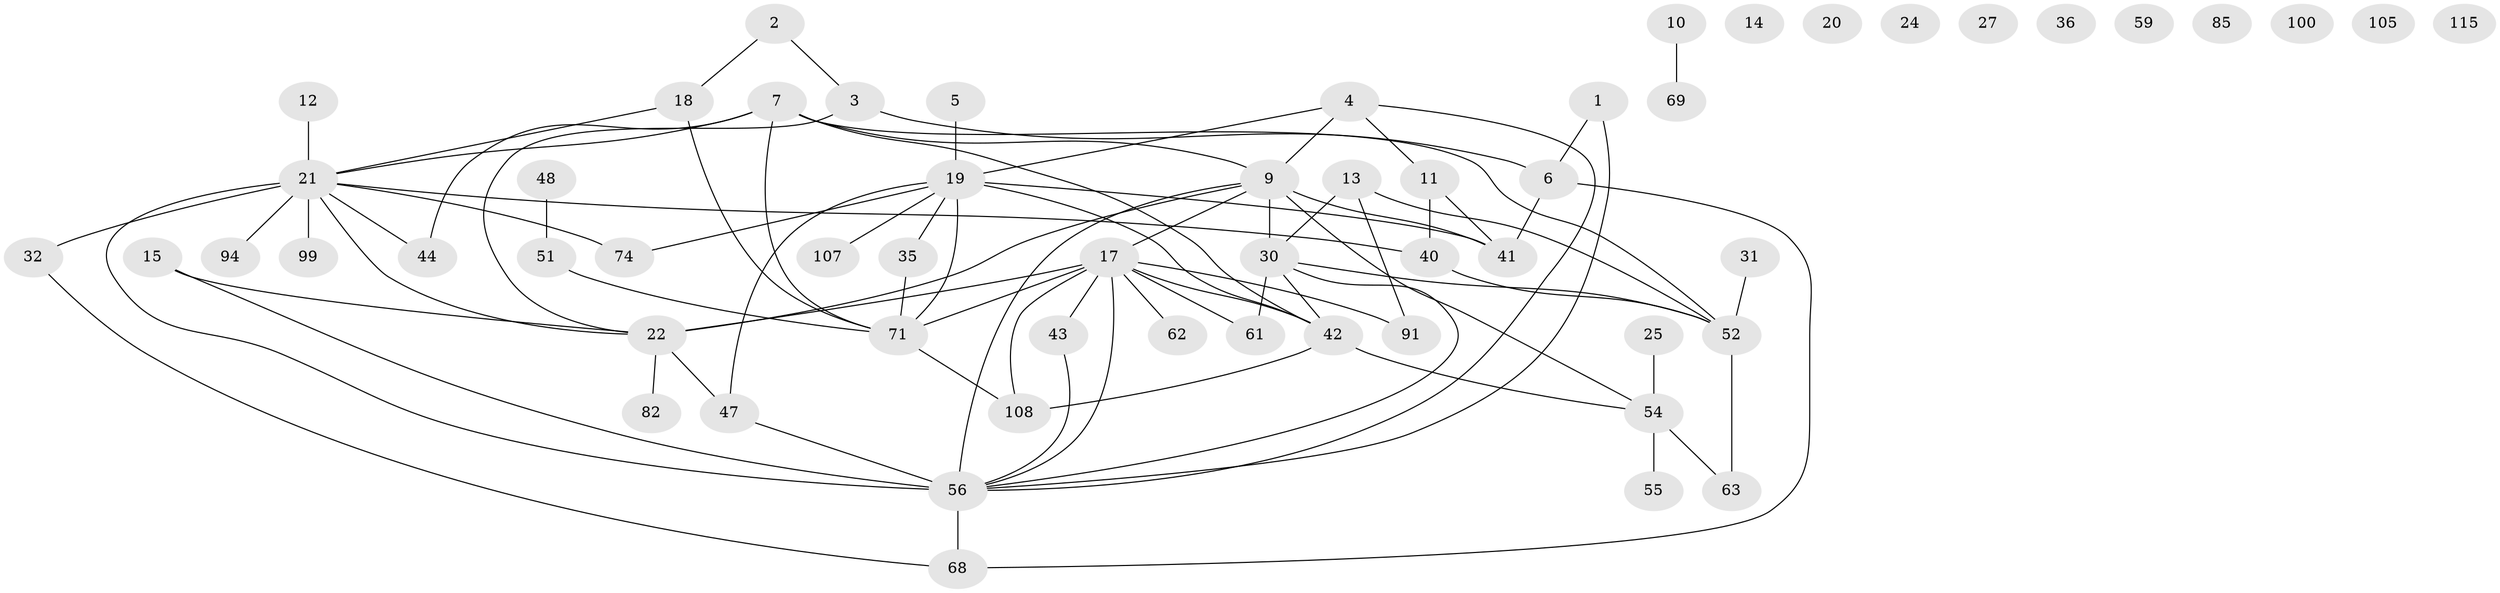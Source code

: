 // original degree distribution, {2: 0.21551724137931033, 3: 0.23275862068965517, 1: 0.20689655172413793, 5: 0.06896551724137931, 4: 0.14655172413793102, 0: 0.07758620689655173, 8: 0.02586206896551724, 7: 0.008620689655172414, 6: 0.017241379310344827}
// Generated by graph-tools (version 1.1) at 2025/12/03/09/25 04:12:58]
// undirected, 58 vertices, 82 edges
graph export_dot {
graph [start="1"]
  node [color=gray90,style=filled];
  1;
  2;
  3 [super="+8"];
  4 [super="+87+28"];
  5;
  6 [super="+79"];
  7 [super="+95+23"];
  9 [super="+16"];
  10;
  11 [super="+110"];
  12 [super="+46"];
  13 [super="+38"];
  14 [super="+102"];
  15;
  17 [super="+101+33"];
  18 [super="+76+26+29"];
  19 [super="+103+34"];
  20;
  21 [super="+53+65"];
  22 [super="+70+39"];
  24;
  25;
  27;
  30 [super="+45+64"];
  31;
  32;
  35 [super="+88"];
  36;
  40 [super="+58"];
  41 [super="+97"];
  42 [super="+78"];
  43 [super="+50"];
  44;
  47;
  48;
  51 [super="+92"];
  52 [super="+89"];
  54 [super="+84+111+57"];
  55;
  56 [super="+80+60"];
  59;
  61;
  62;
  63 [super="+96"];
  68;
  69;
  71 [super="+109"];
  74;
  82;
  85;
  91;
  94;
  99 [super="+106"];
  100;
  105;
  107;
  108 [super="+113"];
  115;
  1 -- 6;
  1 -- 56;
  2 -- 3;
  2 -- 18;
  3 -- 22;
  3 -- 6;
  4 -- 19;
  4 -- 9;
  4 -- 11;
  4 -- 56;
  5 -- 19;
  6 -- 68;
  6 -- 41;
  7 -- 44;
  7 -- 71;
  7 -- 42 [weight=2];
  7 -- 52;
  7 -- 9;
  7 -- 21;
  9 -- 54;
  9 -- 30;
  9 -- 41;
  9 -- 22;
  9 -- 56 [weight=2];
  9 -- 17;
  10 -- 69;
  11 -- 40;
  11 -- 41;
  12 -- 21;
  13 -- 91;
  13 -- 30;
  13 -- 52;
  15 -- 22;
  15 -- 56;
  17 -- 43 [weight=2];
  17 -- 71 [weight=3];
  17 -- 42;
  17 -- 108;
  17 -- 22 [weight=2];
  17 -- 56;
  17 -- 91;
  17 -- 61;
  17 -- 62;
  18 -- 21;
  18 -- 71;
  19 -- 71;
  19 -- 47;
  19 -- 42;
  19 -- 41;
  19 -- 74;
  19 -- 107;
  19 -- 35;
  21 -- 32 [weight=2];
  21 -- 99 [weight=2];
  21 -- 44;
  21 -- 22;
  21 -- 40;
  21 -- 74;
  21 -- 94;
  21 -- 56 [weight=2];
  22 -- 47;
  22 -- 82;
  25 -- 54;
  30 -- 52;
  30 -- 42;
  30 -- 61;
  30 -- 56;
  31 -- 52;
  32 -- 68;
  35 -- 71;
  40 -- 52;
  42 -- 108;
  42 -- 54;
  43 -- 56;
  47 -- 56;
  48 -- 51;
  51 -- 71;
  52 -- 63;
  54 -- 63;
  54 -- 55;
  56 -- 68;
  71 -- 108;
}
